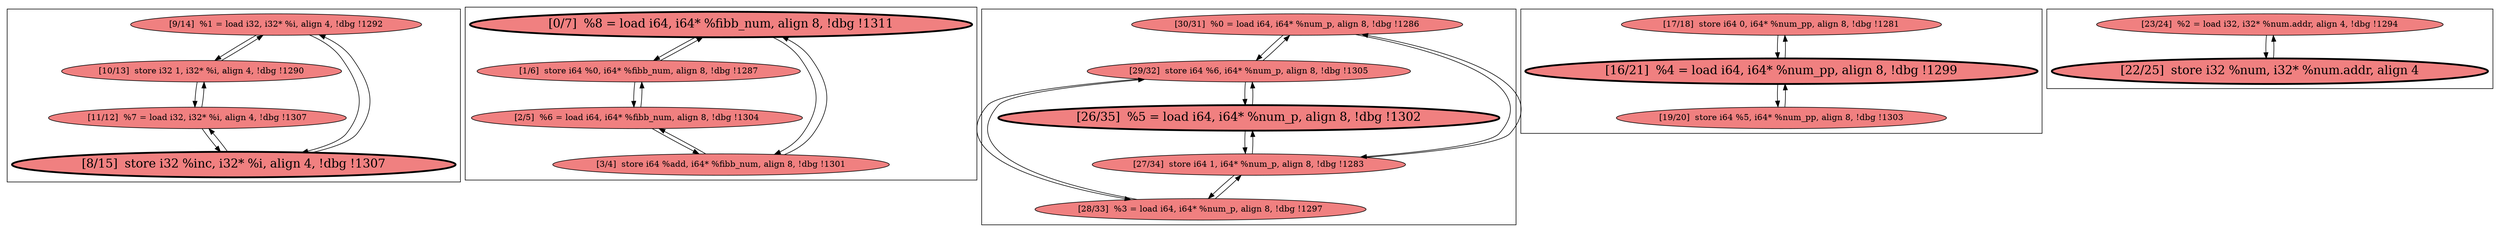 
digraph G {



node74->node73 [ ]
node71->node73 [ ]
node68->node70 [ ]
node62->node63 [ ]
node61->node60 [ ]
node60->node61 [ ]
node72->node74 [ ]
node64->node63 [ ]
node63->node64 [ ]
node75->node76 [ ]
node76->node75 [ ]
node69->node68 [ ]
node63->node62 [ ]
node68->node69 [ ]
node70->node68 [ ]
node60->node59 [ ]
node73->node71 [ ]
node64->node66 [ ]
node59->node60 [ ]
node72->node71 [ ]
node71->node72 [ ]
node63->node65 [ ]
node66->node64 [ ]
node66->node62 [ ]
node62->node66 [ ]
node74->node72 [ ]
node67->node69 [ ]
node70->node67 [ ]
node65->node66 [ ]
node67->node70 [ ]
node69->node67 [ ]
node65->node63 [ ]
node73->node74 [ ]
node66->node65 [ ]


subgraph cluster4 {


node76 [penwidth=3.0,fontsize=20,fillcolor=lightcoral,label="[22/25]  store i32 %num, i32* %num.addr, align 4",shape=ellipse,style=filled ]
node75 [fillcolor=lightcoral,label="[23/24]  %2 = load i32, i32* %num.addr, align 4, !dbg !1294",shape=ellipse,style=filled ]



}

subgraph cluster3 {


node73 [fillcolor=lightcoral,label="[10/13]  store i32 1, i32* %i, align 4, !dbg !1290",shape=ellipse,style=filled ]
node71 [fillcolor=lightcoral,label="[11/12]  %7 = load i32, i32* %i, align 4, !dbg !1307",shape=ellipse,style=filled ]
node74 [fillcolor=lightcoral,label="[9/14]  %1 = load i32, i32* %i, align 4, !dbg !1292",shape=ellipse,style=filled ]
node72 [penwidth=3.0,fontsize=20,fillcolor=lightcoral,label="[8/15]  store i32 %inc, i32* %i, align 4, !dbg !1307",shape=ellipse,style=filled ]



}

subgraph cluster2 {


node70 [fillcolor=lightcoral,label="[1/6]  store i64 %0, i64* %fibb_num, align 8, !dbg !1287",shape=ellipse,style=filled ]
node69 [fillcolor=lightcoral,label="[3/4]  store i64 %add, i64* %fibb_num, align 8, !dbg !1301",shape=ellipse,style=filled ]
node67 [fillcolor=lightcoral,label="[2/5]  %6 = load i64, i64* %fibb_num, align 8, !dbg !1304",shape=ellipse,style=filled ]
node68 [penwidth=3.0,fontsize=20,fillcolor=lightcoral,label="[0/7]  %8 = load i64, i64* %fibb_num, align 8, !dbg !1311",shape=ellipse,style=filled ]



}

subgraph cluster0 {


node61 [fillcolor=lightcoral,label="[17/18]  store i64 0, i64* %num_pp, align 8, !dbg !1281",shape=ellipse,style=filled ]
node59 [fillcolor=lightcoral,label="[19/20]  store i64 %5, i64* %num_pp, align 8, !dbg !1303",shape=ellipse,style=filled ]
node60 [penwidth=3.0,fontsize=20,fillcolor=lightcoral,label="[16/21]  %4 = load i64, i64* %num_pp, align 8, !dbg !1299",shape=ellipse,style=filled ]



}

subgraph cluster1 {


node66 [fillcolor=lightcoral,label="[27/34]  store i64 1, i64* %num_p, align 8, !dbg !1283",shape=ellipse,style=filled ]
node65 [penwidth=3.0,fontsize=20,fillcolor=lightcoral,label="[26/35]  %5 = load i64, i64* %num_p, align 8, !dbg !1302",shape=ellipse,style=filled ]
node64 [fillcolor=lightcoral,label="[28/33]  %3 = load i64, i64* %num_p, align 8, !dbg !1297",shape=ellipse,style=filled ]
node62 [fillcolor=lightcoral,label="[30/31]  %0 = load i64, i64* %num_p, align 8, !dbg !1286",shape=ellipse,style=filled ]
node63 [fillcolor=lightcoral,label="[29/32]  store i64 %6, i64* %num_p, align 8, !dbg !1305",shape=ellipse,style=filled ]



}

}
